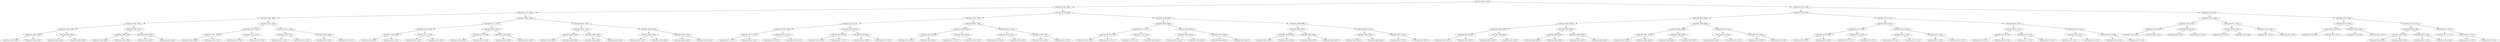 digraph G{
1785304835 [label="Node{data=[9674, 9674]}"]
1785304835 -> 1398877061
1398877061 [label="Node{data=[5463, 5463]}"]
1398877061 -> 559133902
559133902 [label="Node{data=[3258, 3258]}"]
559133902 -> 251348727
251348727 [label="Node{data=[2695, 2695]}"]
251348727 -> 671881636
671881636 [label="Node{data=[2687, 2687]}"]
671881636 -> 1928012323
1928012323 [label="Node{data=[2590, 2590]}"]
1928012323 -> 1310854516
1310854516 [label="Node{data=[1612, 1612]}"]
1310854516 -> 440018617
440018617 [label="Node{data=[1586, 1586]}"]
1310854516 -> 1387519331
1387519331 [label="Node{data=[2580, 2580]}"]
1928012323 -> 2044860204
2044860204 [label="Node{data=[2685, 2685]}"]
2044860204 -> 662039753
662039753 [label="Node{data=[2684, 2684]}"]
2044860204 -> 1823541616
1823541616 [label="Node{data=[2686, 2686]}"]
671881636 -> 539330880
539330880 [label="Node{data=[2691, 2691]}"]
539330880 -> 1234673951
1234673951 [label="Node{data=[2689, 2689]}"]
1234673951 -> 1091309376
1091309376 [label="Node{data=[2688, 2688]}"]
1234673951 -> 630355096
630355096 [label="Node{data=[2690, 2690]}"]
539330880 -> 703698659
703698659 [label="Node{data=[2693, 2693]}"]
703698659 -> 1562006939
1562006939 [label="Node{data=[2692, 2692]}"]
703698659 -> 2085431159
2085431159 [label="Node{data=[2694, 2694]}"]
251348727 -> 1254992594
1254992594 [label="Node{data=[3250, 3250]}"]
1254992594 -> 1865317350
1865317350 [label="Node{data=[2726, 2726]}"]
1865317350 -> 1612139797
1612139797 [label="Node{data=[2697, 2697]}"]
1612139797 -> 1970583807
1970583807 [label="Node{data=[2696, 2696]}"]
1612139797 -> 1380452281
1380452281 [label="Node{data=[2700, 2700]}"]
1865317350 -> 1319483229
1319483229 [label="Node{data=[2750, 2750]}"]
1319483229 -> 343942265
343942265 [label="Node{data=[2730, 2730]}"]
1319483229 -> 1147393366
1147393366 [label="Node{data=[2765, 2765]}"]
1254992594 -> 1443129260
1443129260 [label="Node{data=[3254, 3254]}"]
1443129260 -> 897068398
897068398 [label="Node{data=[3252, 3252]}"]
897068398 -> 550397012
550397012 [label="Node{data=[3251, 3251]}"]
897068398 -> 2052967550
2052967550 [label="Node{data=[3253, 3253]}"]
1443129260 -> 252837278
252837278 [label="Node{data=[3256, 3256]}"]
252837278 -> 2079765071
2079765071 [label="Node{data=[3255, 3255]}"]
252837278 -> 675906977
675906977 [label="Node{data=[3257, 3257]}"]
559133902 -> 1021547242
1021547242 [label="Node{data=[4083, 4083]}"]
1021547242 -> 1017013733
1017013733 [label="Node{data=[4017, 4017]}"]
1017013733 -> 1924455667
1924455667 [label="Node{data=[3262, 3262]}"]
1924455667 -> 372517769
372517769 [label="Node{data=[3260, 3260]}"]
372517769 -> 912301927
912301927 [label="Node{data=[3259, 3259]}"]
372517769 -> 2040423683
2040423683 [label="Node{data=[3261, 3261]}"]
1924455667 -> 765033863
765033863 [label="Node{data=[3297, 3297]}"]
765033863 -> 440824798
440824798 [label="Node{data=[3263, 3263]}"]
765033863 -> 686775382
686775382 [label="Node{data=[3541, 3541]}"]
1017013733 -> 584286773
584286773 [label="Node{data=[4079, 4079]}"]
584286773 -> 1145091757
1145091757 [label="Node{data=[4076, 4076]}"]
1145091757 -> 1831990648
1831990648 [label="Node{data=[4034, 4034]}"]
1145091757 -> 1072568676
1072568676 [label="Node{data=[4078, 4078]}"]
584286773 -> 26404486
26404486 [label="Node{data=[4081, 4081]}"]
26404486 -> 1084673479
1084673479 [label="Node{data=[4080, 4080]}"]
26404486 -> 585005726
585005726 [label="Node{data=[4082, 4082]}"]
1021547242 -> 1832149656
1832149656 [label="Node{data=[4091, 4091]}"]
1832149656 -> 2063863662
2063863662 [label="Node{data=[4087, 4087]}"]
2063863662 -> 221920572
221920572 [label="Node{data=[4085, 4085]}"]
221920572 -> 1558293647
1558293647 [label="Node{data=[4084, 4084]}"]
221920572 -> 311371049
311371049 [label="Node{data=[4086, 4086]}"]
2063863662 -> 1235953513
1235953513 [label="Node{data=[4089, 4089]}"]
1235953513 -> 354689213
354689213 [label="Node{data=[4088, 4088]}"]
1235953513 -> 1156608834
1156608834 [label="Node{data=[4090, 4090]}"]
1832149656 -> 792572056
792572056 [label="Node{data=[4095, 4095]}"]
792572056 -> 1069369977
1069369977 [label="Node{data=[4093, 4093]}"]
1069369977 -> 195601659
195601659 [label="Node{data=[4092, 4092]}"]
1069369977 -> 1275440303
1275440303 [label="Node{data=[4094, 4094]}"]
792572056 -> 243170503
243170503 [label="Node{data=[4596, 4596]}"]
243170503 -> 1531253235
1531253235 [label="Node{data=[4096, 4096]}"]
243170503 -> 361036060
361036060 [label="Node{data=[4620, 4620]}"]
1398877061 -> 1946509271
1946509271 [label="Node{data=[8768, 8768]}"]
1946509271 -> 157322708
157322708 [label="Node{data=[7358, 7358]}"]
157322708 -> 2052710274
2052710274 [label="Node{data=[6214, 6214]}"]
2052710274 -> 1218938316
1218938316 [label="Node{data=[5949, 5949]}"]
1218938316 -> 369262824
369262824 [label="Node{data=[5871, 5871]}"]
369262824 -> 461484497
461484497 [label="Node{data=[5471, 5471]}"]
369262824 -> 798021868
798021868 [label="Node{data=[5910, 5910]}"]
1218938316 -> 1542299959
1542299959 [label="Node{data=[6114, 6114]}"]
1542299959 -> 1500147554
1500147554 [label="Node{data=[5971, 5971]}"]
1542299959 -> 1332953767
1332953767 [label="Node{data=[6121, 6121]}"]
2052710274 -> 1712174109
1712174109 [label="Node{data=[6218, 6218]}"]
1712174109 -> 1356813810
1356813810 [label="Node{data=[6216, 6216]}"]
1356813810 -> 1514414580
1514414580 [label="Node{data=[6215, 6215]}"]
1356813810 -> 259470945
259470945 [label="Node{data=[6217, 6217]}"]
1712174109 -> 72468174
72468174 [label="Node{data=[6220, 6220]}"]
72468174 -> 772498291
772498291 [label="Node{data=[6219, 6219]}"]
72468174 -> 1429978311
1429978311 [label="Node{data=[7337, 7337]}"]
157322708 -> 1665752127
1665752127 [label="Node{data=[8760, 8760]}"]
1665752127 -> 1764000046
1764000046 [label="Node{data=[8456, 8456]}"]
1764000046 -> 482436994
482436994 [label="Node{data=[8318, 8318]}"]
482436994 -> 336866649
336866649 [label="Node{data=[7819, 7819]}"]
482436994 -> 1033188160
1033188160 [label="Node{data=[8422, 8422]}"]
1764000046 -> 1895168045
1895168045 [label="Node{data=[8758, 8758]}"]
1895168045 -> 1738501318
1738501318 [label="Node{data=[8757, 8757]}"]
1895168045 -> 1389689737
1389689737 [label="Node{data=[8759, 8759]}"]
1665752127 -> 1188023712
1188023712 [label="Node{data=[8764, 8764]}"]
1188023712 -> 430203332
430203332 [label="Node{data=[8762, 8762]}"]
430203332 -> 96585578
96585578 [label="Node{data=[8761, 8761]}"]
430203332 -> 1883008232
1883008232 [label="Node{data=[8763, 8763]}"]
1188023712 -> 1218841986
1218841986 [label="Node{data=[8766, 8766]}"]
1218841986 -> 1916202771
1916202771 [label="Node{data=[8765, 8765]}"]
1218841986 -> 2034732200
2034732200 [label="Node{data=[8767, 8767]}"]
1946509271 -> 1787814980
1787814980 [label="Node{data=[9658, 9658]}"]
1787814980 -> 306003594
306003594 [label="Node{data=[9484, 9484]}"]
306003594 -> 1471546793
1471546793 [label="Node{data=[8772, 8772]}"]
1471546793 -> 307360059
307360059 [label="Node{data=[8770, 8770]}"]
307360059 -> 132750065
132750065 [label="Node{data=[8769, 8769]}"]
307360059 -> 2094743016
2094743016 [label="Node{data=[8771, 8771]}"]
1471546793 -> 455603351
455603351 [label="Node{data=[8774, 8774]}"]
455603351 -> 107091681
107091681 [label="Node{data=[8773, 8773]}"]
455603351 -> 1293368014
1293368014 [label="Node{data=[9415, 9415]}"]
306003594 -> 1745255161
1745255161 [label="Node{data=[9654, 9654]}"]
1745255161 -> 1277278242
1277278242 [label="Node{data=[9652, 9652]}"]
1277278242 -> 1524787801
1524787801 [label="Node{data=[9651, 9651]}"]
1277278242 -> 785906305
785906305 [label="Node{data=[9653, 9653]}"]
1745255161 -> 1969069072
1969069072 [label="Node{data=[9656, 9656]}"]
1969069072 -> 880597553
880597553 [label="Node{data=[9655, 9655]}"]
1969069072 -> 2097536581
2097536581 [label="Node{data=[9657, 9657]}"]
1787814980 -> 1821843606
1821843606 [label="Node{data=[9666, 9666]}"]
1821843606 -> 1974705160
1974705160 [label="Node{data=[9662, 9662]}"]
1974705160 -> 659320285
659320285 [label="Node{data=[9660, 9660]}"]
659320285 -> 1961388167
1961388167 [label="Node{data=[9659, 9659]}"]
659320285 -> 556688668
556688668 [label="Node{data=[9661, 9661]}"]
1974705160 -> 1217720045
1217720045 [label="Node{data=[9664, 9664]}"]
1217720045 -> 217206951
217206951 [label="Node{data=[9663, 9663]}"]
1217720045 -> 996785646
996785646 [label="Node{data=[9665, 9665]}"]
1821843606 -> 1765615898
1765615898 [label="Node{data=[9670, 9670]}"]
1765615898 -> 112283990
112283990 [label="Node{data=[9668, 9668]}"]
112283990 -> 416833103
416833103 [label="Node{data=[9667, 9667]}"]
112283990 -> 1856505463
1856505463 [label="Node{data=[9669, 9669]}"]
1765615898 -> 1860011841
1860011841 [label="Node{data=[9672, 9672]}"]
1860011841 -> 1659523117
1659523117 [label="Node{data=[9671, 9671]}"]
1860011841 -> 949637145
949637145 [label="Node{data=[9673, 9673]}"]
1785304835 -> 372208323
372208323 [label="Node{data=[9738, 9738]}"]
372208323 -> 340400328
340400328 [label="Node{data=[9706, 9706]}"]
340400328 -> 605116756
605116756 [label="Node{data=[9690, 9690]}"]
605116756 -> 1323421527
1323421527 [label="Node{data=[9682, 9682]}"]
1323421527 -> 590681378
590681378 [label="Node{data=[9678, 9678]}"]
590681378 -> 1736295892
1736295892 [label="Node{data=[9676, 9676]}"]
1736295892 -> 1233714070
1233714070 [label="Node{data=[9675, 9675]}"]
1736295892 -> 156438151
156438151 [label="Node{data=[9677, 9677]}"]
590681378 -> 38045322
38045322 [label="Node{data=[9680, 9680]}"]
38045322 -> 186560627
186560627 [label="Node{data=[9679, 9679]}"]
38045322 -> 96775885
96775885 [label="Node{data=[9681, 9681]}"]
1323421527 -> 351449028
351449028 [label="Node{data=[9686, 9686]}"]
351449028 -> 849615622
849615622 [label="Node{data=[9684, 9684]}"]
849615622 -> 1288157193
1288157193 [label="Node{data=[9683, 9683]}"]
849615622 -> 1825949082
1825949082 [label="Node{data=[9685, 9685]}"]
351449028 -> 1834539851
1834539851 [label="Node{data=[9688, 9688]}"]
1834539851 -> 2142671309
2142671309 [label="Node{data=[9687, 9687]}"]
1834539851 -> 247491010
247491010 [label="Node{data=[9689, 9689]}"]
605116756 -> 1283163285
1283163285 [label="Node{data=[9698, 9698]}"]
1283163285 -> 1741851858
1741851858 [label="Node{data=[9694, 9694]}"]
1741851858 -> 740376860
740376860 [label="Node{data=[9692, 9692]}"]
740376860 -> 564306723
564306723 [label="Node{data=[9691, 9691]}"]
740376860 -> 829277358
829277358 [label="Node{data=[9693, 9693]}"]
1741851858 -> 1110075981
1110075981 [label="Node{data=[9696, 9696]}"]
1110075981 -> 1688599221
1688599221 [label="Node{data=[9695, 9695]}"]
1110075981 -> 1353381561
1353381561 [label="Node{data=[9697, 9697]}"]
1283163285 -> 264048822
264048822 [label="Node{data=[9702, 9702]}"]
264048822 -> 508853006
508853006 [label="Node{data=[9700, 9700]}"]
508853006 -> 1433360931
1433360931 [label="Node{data=[9699, 9699]}"]
508853006 -> 1391948041
1391948041 [label="Node{data=[9701, 9701]}"]
264048822 -> 900264769
900264769 [label="Node{data=[9704, 9704]}"]
900264769 -> 144270065
144270065 [label="Node{data=[9703, 9703]}"]
900264769 -> 654876547
654876547 [label="Node{data=[9705, 9705]}"]
340400328 -> 1310645586
1310645586 [label="Node{data=[9722, 9722]}"]
1310645586 -> 1021189419
1021189419 [label="Node{data=[9714, 9714]}"]
1021189419 -> 2140368555
2140368555 [label="Node{data=[9710, 9710]}"]
2140368555 -> 470028893
470028893 [label="Node{data=[9708, 9708]}"]
470028893 -> 608741570
608741570 [label="Node{data=[9707, 9707]}"]
470028893 -> 1748225573
1748225573 [label="Node{data=[9709, 9709]}"]
2140368555 -> 204538814
204538814 [label="Node{data=[9712, 9712]}"]
204538814 -> 815492767
815492767 [label="Node{data=[9711, 9711]}"]
204538814 -> 1366613750
1366613750 [label="Node{data=[9713, 9713]}"]
1021189419 -> 658530331
658530331 [label="Node{data=[9718, 9718]}"]
658530331 -> 602450878
602450878 [label="Node{data=[9716, 9716]}"]
602450878 -> 1223481034
1223481034 [label="Node{data=[9715, 9715]}"]
602450878 -> 1058546255
1058546255 [label="Node{data=[9717, 9717]}"]
658530331 -> 469552399
469552399 [label="Node{data=[9720, 9720]}"]
469552399 -> 2100240533
2100240533 [label="Node{data=[9719, 9719]}"]
469552399 -> 1406923644
1406923644 [label="Node{data=[9721, 9721]}"]
1310645586 -> 766490898
766490898 [label="Node{data=[9730, 9730]}"]
766490898 -> 1355189533
1355189533 [label="Node{data=[9726, 9726]}"]
1355189533 -> 1424565272
1424565272 [label="Node{data=[9724, 9724]}"]
1424565272 -> 1487240682
1487240682 [label="Node{data=[9723, 9723]}"]
1424565272 -> 135411909
135411909 [label="Node{data=[9725, 9725]}"]
1355189533 -> 1826153151
1826153151 [label="Node{data=[9728, 9728]}"]
1826153151 -> 1896665816
1896665816 [label="Node{data=[9727, 9727]}"]
1826153151 -> 37071678
37071678 [label="Node{data=[9729, 9729]}"]
766490898 -> 469270445
469270445 [label="Node{data=[9734, 9734]}"]
469270445 -> 807320439
807320439 [label="Node{data=[9732, 9732]}"]
807320439 -> 655566270
655566270 [label="Node{data=[9731, 9731]}"]
807320439 -> 139466297
139466297 [label="Node{data=[9733, 9733]}"]
469270445 -> 1343030665
1343030665 [label="Node{data=[9736, 9736]}"]
1343030665 -> 361613820
361613820 [label="Node{data=[9735, 9735]}"]
1343030665 -> 722280486
722280486 [label="Node{data=[9737, 9737]}"]
372208323 -> 593758880
593758880 [label="Node{data=[9754, 9754]}"]
593758880 -> 461201928
461201928 [label="Node{data=[9746, 9746]}"]
461201928 -> 1623493298
1623493298 [label="Node{data=[9742, 9742]}"]
1623493298 -> 571120284
571120284 [label="Node{data=[9740, 9740]}"]
571120284 -> 557364599
557364599 [label="Node{data=[9739, 9739]}"]
571120284 -> 1369828986
1369828986 [label="Node{data=[9741, 9741]}"]
1623493298 -> 359690214
359690214 [label="Node{data=[9744, 9744]}"]
359690214 -> 1666763182
1666763182 [label="Node{data=[9743, 9743]}"]
359690214 -> 128928703
128928703 [label="Node{data=[9745, 9745]}"]
461201928 -> 2030547726
2030547726 [label="Node{data=[9750, 9750]}"]
2030547726 -> 1872690327
1872690327 [label="Node{data=[9748, 9748]}"]
1872690327 -> 1252941171
1252941171 [label="Node{data=[9747, 9747]}"]
1872690327 -> 933303594
933303594 [label="Node{data=[9749, 9749]}"]
2030547726 -> 1945788179
1945788179 [label="Node{data=[9752, 9752]}"]
1945788179 -> 1796763583
1796763583 [label="Node{data=[9751, 9751]}"]
1945788179 -> 1399190122
1399190122 [label="Node{data=[9753, 9753]}"]
593758880 -> 1825744233
1825744233 [label="Node{data=[9762, 9762]}"]
1825744233 -> 1299279143
1299279143 [label="Node{data=[9758, 9758]}"]
1299279143 -> 1698465441
1698465441 [label="Node{data=[9756, 9756]}"]
1698465441 -> 423022286
423022286 [label="Node{data=[9755, 9755]}"]
1698465441 -> 1614207340
1614207340 [label="Node{data=[9757, 9757]}"]
1299279143 -> 644384792
644384792 [label="Node{data=[9760, 9760]}"]
644384792 -> 660610042
660610042 [label="Node{data=[9759, 9759]}"]
644384792 -> 143651174
143651174 [label="Node{data=[9761, 9761]}"]
1825744233 -> 1579463842
1579463842 [label="Node{data=[9770, 9770]}"]
1579463842 -> 1022287670
1022287670 [label="Node{data=[9766, 9766]}"]
1022287670 -> 469154970
469154970 [label="Node{data=[9764, 9764]}"]
469154970 -> 1820686915
1820686915 [label="Node{data=[9763, 9763]}"]
469154970 -> 394220245
394220245 [label="Node{data=[9765, 9765]}"]
1022287670 -> 1570908259
1570908259 [label="Node{data=[9768, 9768]}"]
1570908259 -> 1931365665
1931365665 [label="Node{data=[9767, 9767]}"]
1570908259 -> 873363043
873363043 [label="Node{data=[9769, 9769]}"]
1579463842 -> 1493853133
1493853133 [label="Node{data=[9772, 9772]}"]
1493853133 -> 354920895
354920895 [label="Node{data=[9771, 9771]}"]
1493853133 -> 349280639
349280639 [label="Node{data=[9774, 9774]}"]
349280639 -> 1395349736
1395349736 [label="Node{data=[9773, 9773]}"]
349280639 -> 1505058123
1505058123 [label="Node{data=[9775, 9775]}"]
}